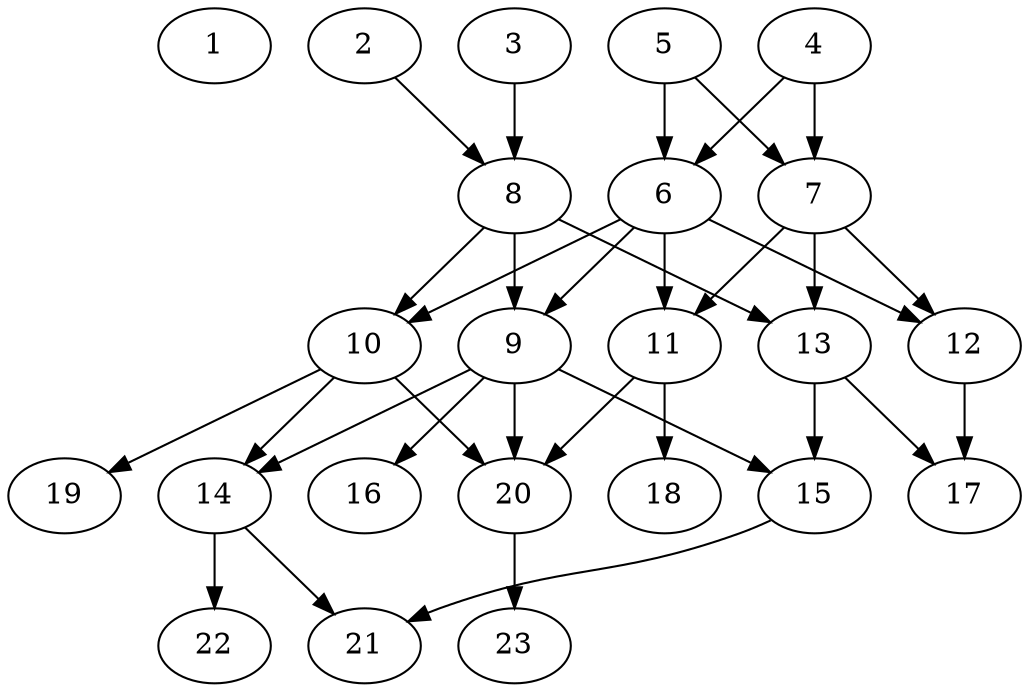 // DAG (tier=2-normal, mode=compute, n=23, ccr=0.360, fat=0.584, density=0.499, regular=0.535, jump=0.128, mindata=524288, maxdata=8388608)
// DAG automatically generated by daggen at Sun Aug 24 16:33:33 2025
// /home/ermia/Project/Environments/daggen/bin/daggen --dot --ccr 0.360 --fat 0.584 --regular 0.535 --density 0.499 --jump 0.128 --mindata 524288 --maxdata 8388608 -n 23 
digraph G {
  1 [size="6001481534012018", alpha="0.17", expect_size="3000740767006009"]
  2 [size="56216395315679330304", alpha="0.15", expect_size="28108197657839665152"]
  2 -> 8 [size ="117399248437248"]
  3 [size="11385428448133360", alpha="0.16", expect_size="5692714224066680"]
  3 -> 8 [size ="12753108467712"]
  4 [size="207986505358763884544", alpha="0.05", expect_size="103993252679381942272"]
  4 -> 6 [size ="280832107347968"]
  4 -> 7 [size ="280832107347968"]
  5 [size="334056604076683034624", alpha="0.02", expect_size="167028302038341517312"]
  5 -> 6 [size ="385156024107008"]
  5 -> 7 [size ="385156024107008"]
  6 [size="1650126718591041536", alpha="0.04", expect_size="825063359295520768"]
  6 -> 9 [size ="11171243491328"]
  6 -> 10 [size ="11171243491328"]
  6 -> 11 [size ="11171243491328"]
  6 -> 12 [size ="11171243491328"]
  7 [size="15945770366547263488", alpha="0.08", expect_size="7972885183273631744"]
  7 -> 11 [size ="50681989824512"]
  7 -> 12 [size ="50681989824512"]
  7 -> 13 [size ="50681989824512"]
  8 [size="136809281178631360", alpha="0.17", expect_size="68404640589315680"]
  8 -> 9 [size ="125246078189568"]
  8 -> 10 [size ="125246078189568"]
  8 -> 13 [size ="125246078189568"]
  9 [size="33024568534534552", alpha="0.12", expect_size="16512284267267276"]
  9 -> 14 [size ="34636763758592"]
  9 -> 15 [size ="34636763758592"]
  9 -> 16 [size ="34636763758592"]
  9 -> 20 [size ="34636763758592"]
  10 [size="15249325866473404", alpha="0.18", expect_size="7624662933236702"]
  10 -> 14 [size ="381979493138432"]
  10 -> 19 [size ="381979493138432"]
  10 -> 20 [size ="381979493138432"]
  11 [size="997790685443913088", alpha="0.10", expect_size="498895342721956544"]
  11 -> 18 [size ="389373757489152"]
  11 -> 20 [size ="389373757489152"]
  12 [size="2217730645431534", alpha="0.04", expect_size="1108865322715767"]
  12 -> 17 [size ="97486370766848"]
  13 [size="241025732399586", alpha="0.04", expect_size="120512866199793"]
  13 -> 15 [size ="14046187225088"]
  13 -> 17 [size ="14046187225088"]
  14 [size="58131147212181209088", alpha="0.14", expect_size="29065573606090604544"]
  14 -> 21 [size ="120050115674112"]
  14 -> 22 [size ="120050115674112"]
  15 [size="313928759348703424", alpha="0.17", expect_size="156964379674351712"]
  15 -> 21 [size ="117713275977728"]
  16 [size="15142258633452027904", alpha="0.09", expect_size="7571129316726013952"]
  17 [size="10210631886242130", alpha="0.12", expect_size="5105315943121065"]
  18 [size="15890041938422720", alpha="0.15", expect_size="7945020969211360"]
  19 [size="65866639395237440", alpha="0.14", expect_size="32933319697618720"]
  20 [size="84479697227874304000", alpha="0.12", expect_size="42239848613937152000"]
  20 -> 23 [size ="154025118924800"]
  21 [size="492511351886135", alpha="0.12", expect_size="246255675943067"]
  22 [size="3057142741904589", alpha="0.19", expect_size="1528571370952294"]
  23 [size="17065945214602436", alpha="0.07", expect_size="8532972607301218"]
}